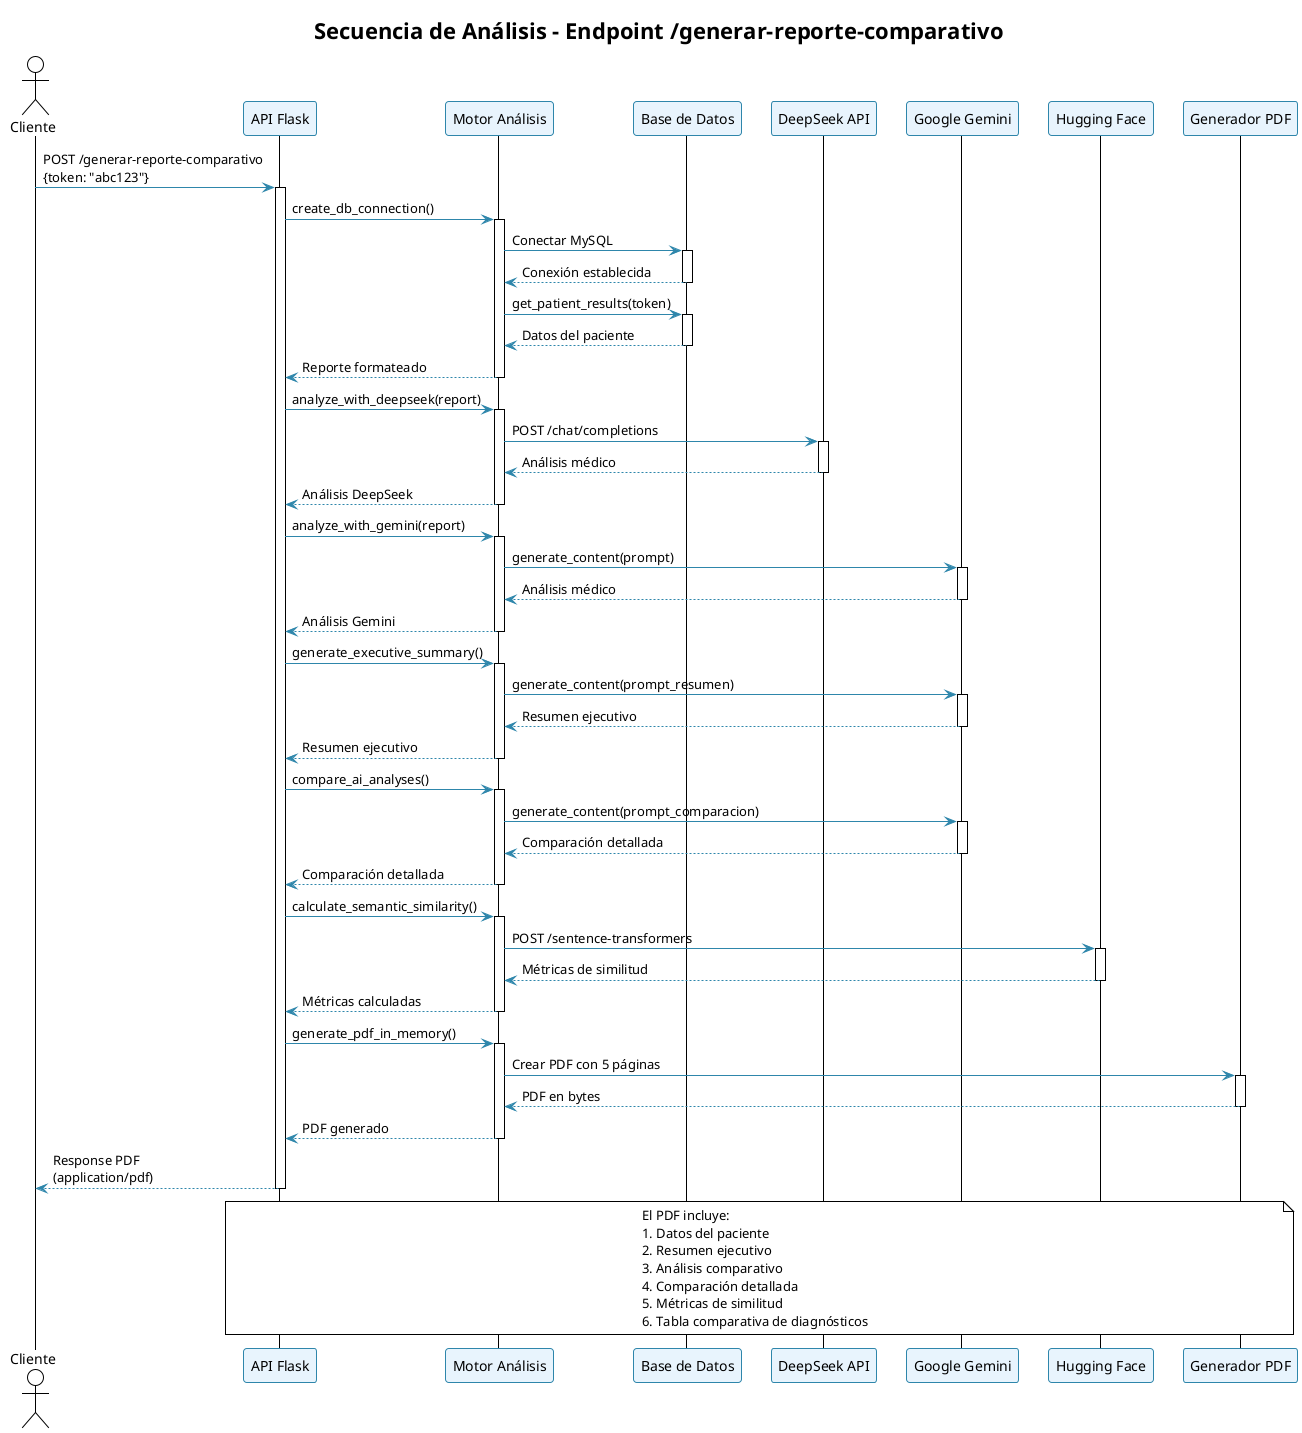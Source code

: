 @startuml Secuencia de Análisis Médico
!theme plain
skinparam backgroundColor #FFFFFF
skinparam sequenceArrowColor #2E86AB
skinparam participantBackgroundColor #E8F4FD
skinparam participantBorderColor #2E86AB

title Secuencia de Análisis - Endpoint /generar-reporte-comparativo

actor Cliente
participant "API Flask" as API
participant "Motor Análisis" as Motor
participant "Base de Datos" as BD
participant "DeepSeek API" as DeepSeek
participant "Google Gemini" as Gemini
participant "Hugging Face" as HF
participant "Generador PDF" as PDF

Cliente -> API: POST /generar-reporte-comparativo\n{token: "abc123"}
activate API

API -> Motor: create_db_connection()
activate Motor
Motor -> BD: Conectar MySQL
activate BD
BD --> Motor: Conexión establecida
deactivate BD

Motor -> BD: get_patient_results(token)
activate BD
BD --> Motor: Datos del paciente
deactivate BD
Motor --> API: Reporte formateado
deactivate Motor

API -> Motor: analyze_with_deepseek(report)
activate Motor
Motor -> DeepSeek: POST /chat/completions
activate DeepSeek
DeepSeek --> Motor: Análisis médico
deactivate DeepSeek
Motor --> API: Análisis DeepSeek
deactivate Motor

API -> Motor: analyze_with_gemini(report)
activate Motor
Motor -> Gemini: generate_content(prompt)
activate Gemini
Gemini --> Motor: Análisis médico
deactivate Gemini
Motor --> API: Análisis Gemini
deactivate Motor

API -> Motor: generate_executive_summary()
activate Motor
Motor -> Gemini: generate_content(prompt_resumen)
activate Gemini
Gemini --> Motor: Resumen ejecutivo
deactivate Gemini
Motor --> API: Resumen ejecutivo
deactivate Motor

API -> Motor: compare_ai_analyses()
activate Motor
Motor -> Gemini: generate_content(prompt_comparacion)
activate Gemini
Gemini --> Motor: Comparación detallada
deactivate Gemini
Motor --> API: Comparación detallada
deactivate Motor

API -> Motor: calculate_semantic_similarity()
activate Motor
Motor -> HF: POST /sentence-transformers
activate HF
HF --> Motor: Métricas de similitud
deactivate HF
Motor --> API: Métricas calculadas
deactivate Motor

API -> Motor: generate_pdf_in_memory()
activate Motor
Motor -> PDF: Crear PDF con 5 páginas
activate PDF
PDF --> Motor: PDF en bytes
deactivate PDF
Motor --> API: PDF generado
deactivate Motor

API --> Cliente: Response PDF\n(application/pdf)
deactivate API

note over API, PDF
El PDF incluye:
1. Datos del paciente
2. Resumen ejecutivo
3. Análisis comparativo
4. Comparación detallada
5. Métricas de similitud
6. Tabla comparativa de diagnósticos
end note

@enduml


